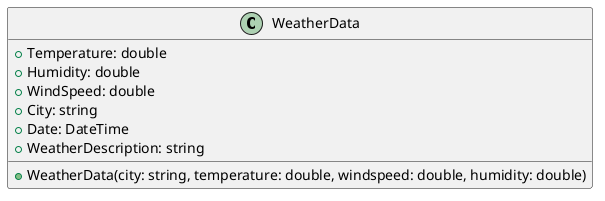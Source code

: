@startuml WeatherData
class WeatherData{
    + Temperature: double
    + Humidity: double
    + WindSpeed: double
    + City: string
    + Date: DateTime
    + WeatherDescription: string
    + WeatherData(city: string, temperature: double, windspeed: double, humidity: double)
}
@enduml